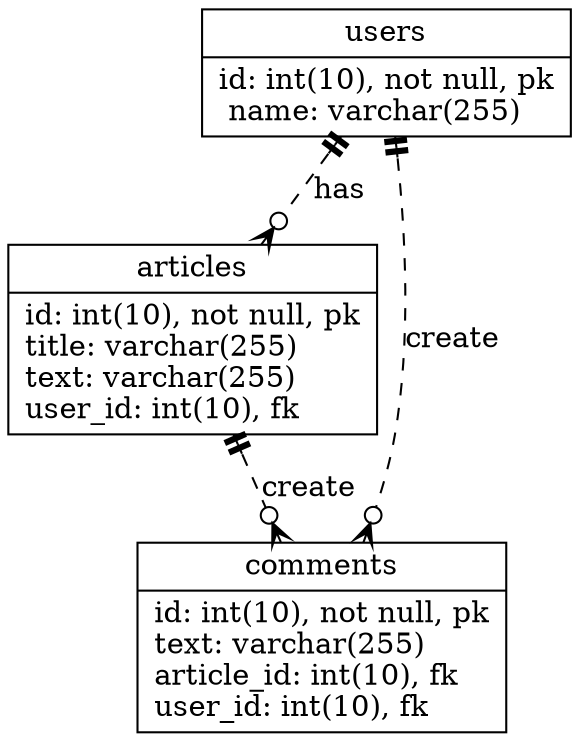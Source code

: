 /*
  Record-based Nodes
  http://www.graphviz.org/content/node-shapes#record
*/

digraph db_blog {
  node [shape=record];
  users [label="{\
    users|\
    id:   int(10), not null, pk\l\
    name: varchar(255)\l\
  }"]
  articles [label="{articles|id: int(10), not null, pk\ltitle: varchar(255)\ltext:  varchar(255)\luser_id: int(10), fk\l}"]
  comments [label="{comments|id: int(10), not null, pk\ltext: varchar(255)\larticle_id: int(10), fk\luser_id: int(10), fk\l}"]
  edge [style="dashed"]
  edge [arrowhead="crowodot" arrowtail="teetee" dir="both"]
  articles -> comments [label="create"]
  users -> articles [label="has"]
  users -> comments [label="create"]
}
